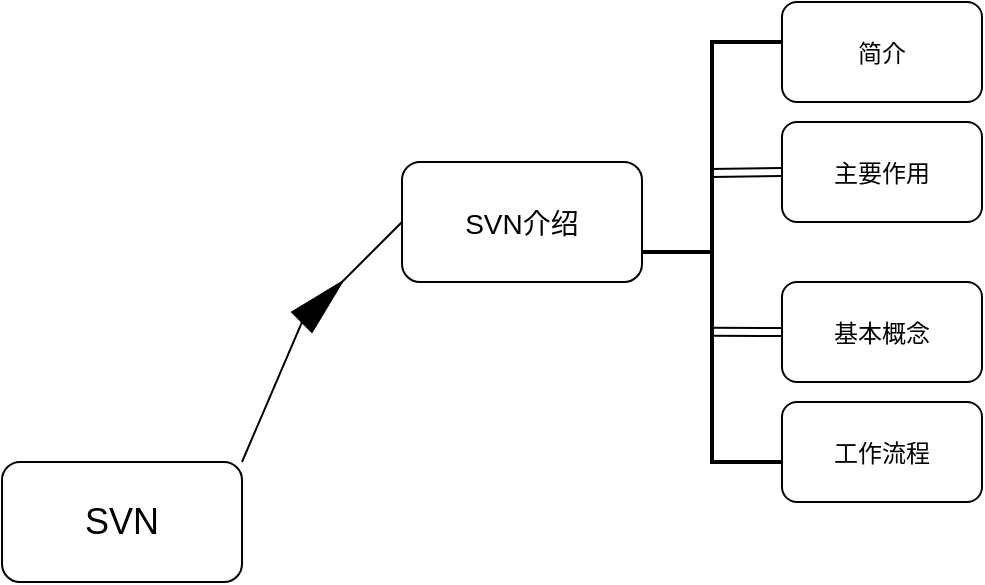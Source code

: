 <mxfile version="20.2.2" type="github"><diagram id="R1oj0PVZ-JKKK0xPecz4" name="第 1 页"><mxGraphModel dx="1038" dy="500" grid="1" gridSize="10" guides="1" tooltips="1" connect="1" arrows="1" fold="1" page="1" pageScale="1" pageWidth="3300" pageHeight="4681" math="0" shadow="0"><root><mxCell id="0"/><mxCell id="1" parent="0"/><mxCell id="OhIxMN1f4hzGEuTHI__w-1" value="&lt;font style=&quot;font-size: 18px;&quot;&gt;SVN&lt;/font&gt;" style="rounded=1;whiteSpace=wrap;html=1;" vertex="1" parent="1"><mxGeometry x="330" y="340" width="120" height="60" as="geometry"/></mxCell><mxCell id="OhIxMN1f4hzGEuTHI__w-3" value="" style="endArrow=none;html=1;rounded=0;fontSize=18;exitX=1;exitY=0;exitDx=0;exitDy=0;entryX=0;entryY=0.5;entryDx=0;entryDy=0;" edge="1" parent="1" source="OhIxMN1f4hzGEuTHI__w-1" target="OhIxMN1f4hzGEuTHI__w-5"><mxGeometry width="50" height="50" relative="1" as="geometry"><mxPoint x="390" y="380" as="sourcePoint"/><mxPoint x="560" y="230" as="targetPoint"/><Array as="points"><mxPoint x="480" y="270"/></Array></mxGeometry></mxCell><mxCell id="OhIxMN1f4hzGEuTHI__w-5" value="&lt;font style=&quot;font-size: 14px;&quot;&gt;SVN介绍&lt;/font&gt;" style="rounded=1;whiteSpace=wrap;html=1;fontSize=18;" vertex="1" parent="1"><mxGeometry x="530" y="190" width="120" height="60" as="geometry"/></mxCell><mxCell id="OhIxMN1f4hzGEuTHI__w-6" value="" style="shape=mxgraph.arrows2.wedgeArrow;html=1;bendable=0;startWidth=7;fillColor=default;defaultFillColor=invert;defaultGradientColor=invert;rounded=0;fontSize=14;" edge="1" parent="1"><mxGeometry width="100" height="100" relative="1" as="geometry"><mxPoint x="480" y="270" as="sourcePoint"/><mxPoint x="500" y="250" as="targetPoint"/></mxGeometry></mxCell><mxCell id="OhIxMN1f4hzGEuTHI__w-8" value="" style="strokeWidth=2;html=1;shape=mxgraph.flowchart.annotation_2;align=left;labelPosition=right;pointerEvents=1;fontSize=14;" vertex="1" parent="1"><mxGeometry x="650" y="130" width="70" height="210" as="geometry"/></mxCell><mxCell id="OhIxMN1f4hzGEuTHI__w-13" value="&lt;font style=&quot;font-size: 12px;&quot;&gt;简介&lt;/font&gt;" style="rounded=1;whiteSpace=wrap;html=1;fontSize=14;" vertex="1" parent="1"><mxGeometry x="720" y="110" width="100" height="50" as="geometry"/></mxCell><mxCell id="OhIxMN1f4hzGEuTHI__w-14" value="&lt;font style=&quot;font-size: 12px;&quot;&gt;主要作用&lt;/font&gt;" style="rounded=1;whiteSpace=wrap;html=1;fontSize=14;" vertex="1" parent="1"><mxGeometry x="720" y="170" width="100" height="50" as="geometry"/></mxCell><mxCell id="OhIxMN1f4hzGEuTHI__w-15" value="&lt;font style=&quot;font-size: 12px;&quot;&gt;基本概念&lt;/font&gt;" style="rounded=1;whiteSpace=wrap;html=1;fontSize=14;" vertex="1" parent="1"><mxGeometry x="720" y="250" width="100" height="50" as="geometry"/></mxCell><mxCell id="OhIxMN1f4hzGEuTHI__w-16" value="&lt;span style=&quot;font-size: 12px;&quot;&gt;工作流程&lt;/span&gt;" style="rounded=1;whiteSpace=wrap;html=1;fontSize=14;" vertex="1" parent="1"><mxGeometry x="720" y="310" width="100" height="50" as="geometry"/></mxCell><mxCell id="OhIxMN1f4hzGEuTHI__w-22" value="" style="endArrow=classic;html=1;rounded=0;fontSize=12;exitX=0.491;exitY=0.312;exitDx=0;exitDy=0;exitPerimeter=0;entryX=0;entryY=0.5;entryDx=0;entryDy=0;shape=link;" edge="1" parent="1" source="OhIxMN1f4hzGEuTHI__w-8" target="OhIxMN1f4hzGEuTHI__w-14"><mxGeometry width="50" height="50" relative="1" as="geometry"><mxPoint x="660" y="260" as="sourcePoint"/><mxPoint x="710" y="210" as="targetPoint"/></mxGeometry></mxCell><mxCell id="OhIxMN1f4hzGEuTHI__w-23" value="" style="endArrow=classic;html=1;rounded=0;fontSize=12;entryX=0;entryY=0.5;entryDx=0;entryDy=0;exitX=0.491;exitY=0.69;exitDx=0;exitDy=0;exitPerimeter=0;strokeColor=default;shape=link;" edge="1" parent="1" source="OhIxMN1f4hzGEuTHI__w-8" target="OhIxMN1f4hzGEuTHI__w-15"><mxGeometry width="50" height="50" relative="1" as="geometry"><mxPoint x="690" y="279" as="sourcePoint"/><mxPoint x="710" y="210" as="targetPoint"/></mxGeometry></mxCell></root></mxGraphModel></diagram></mxfile>